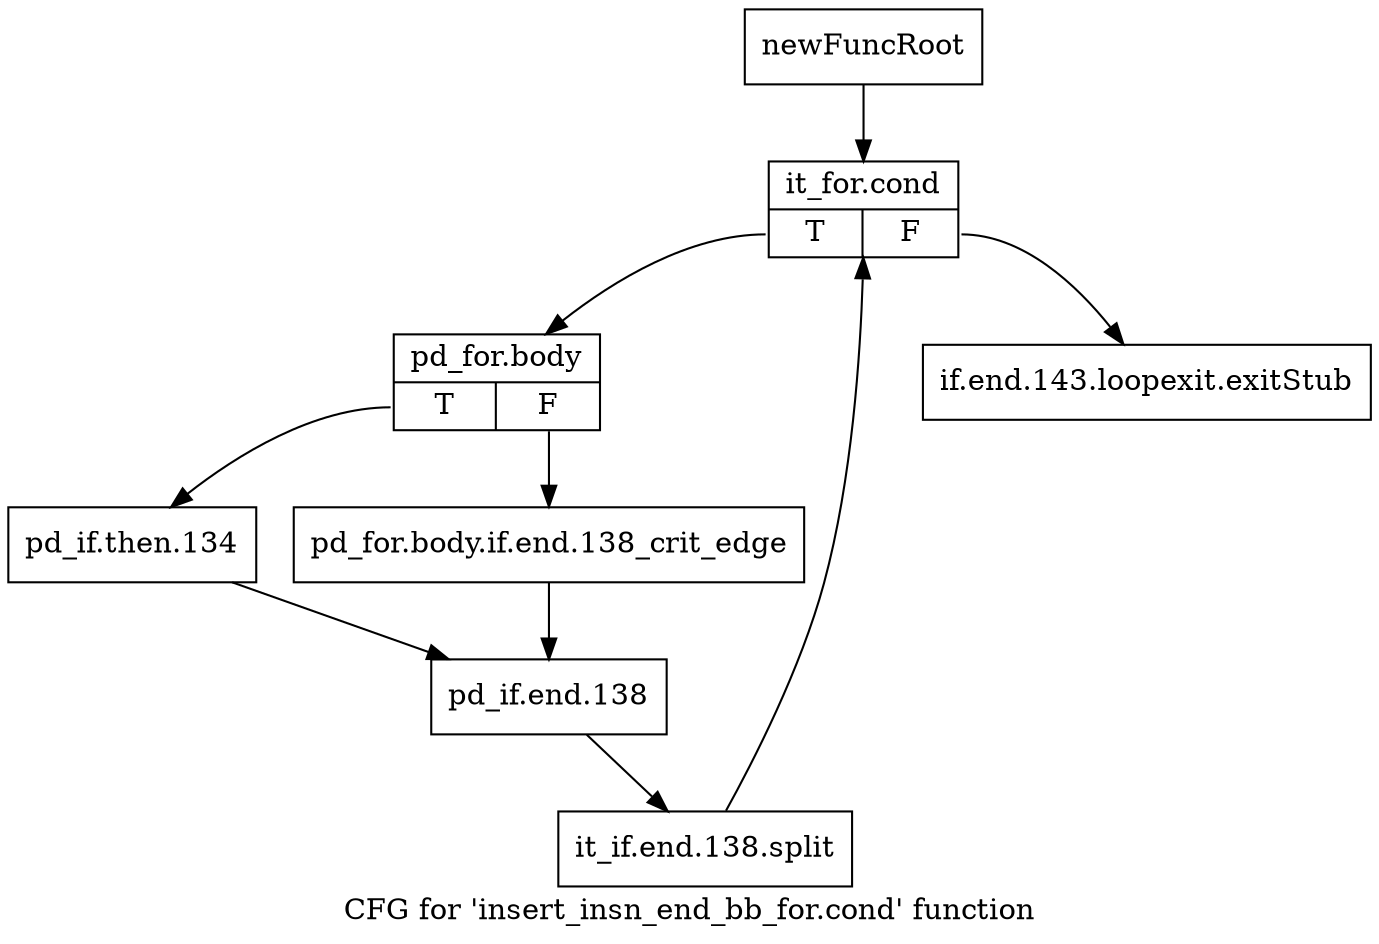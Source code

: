 digraph "CFG for 'insert_insn_end_bb_for.cond' function" {
	label="CFG for 'insert_insn_end_bb_for.cond' function";

	Node0xb1286f0 [shape=record,label="{newFuncRoot}"];
	Node0xb1286f0 -> Node0xb128790;
	Node0xb128740 [shape=record,label="{if.end.143.loopexit.exitStub}"];
	Node0xb128790 [shape=record,label="{it_for.cond|{<s0>T|<s1>F}}"];
	Node0xb128790:s0 -> Node0xb1287e0;
	Node0xb128790:s1 -> Node0xb128740;
	Node0xb1287e0 [shape=record,label="{pd_for.body|{<s0>T|<s1>F}}"];
	Node0xb1287e0:s0 -> Node0xb129110;
	Node0xb1287e0:s1 -> Node0xb1290c0;
	Node0xb1290c0 [shape=record,label="{pd_for.body.if.end.138_crit_edge}"];
	Node0xb1290c0 -> Node0xb129160;
	Node0xb129110 [shape=record,label="{pd_if.then.134}"];
	Node0xb129110 -> Node0xb129160;
	Node0xb129160 [shape=record,label="{pd_if.end.138}"];
	Node0xb129160 -> Node0xf4f29e0;
	Node0xf4f29e0 [shape=record,label="{it_if.end.138.split}"];
	Node0xf4f29e0 -> Node0xb128790;
}
